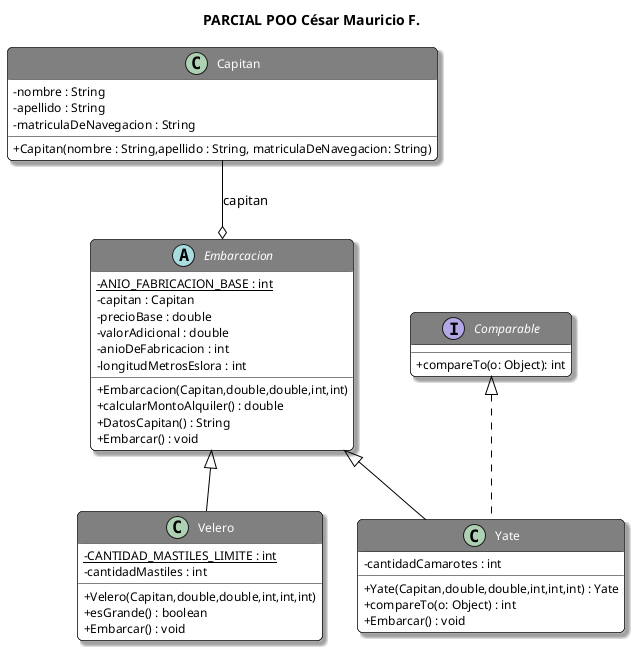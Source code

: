 @startuml



'___________STYLES___________
title **PARCIAL POO César Mauricio F.**
skinparam classAttributeIconSize 0
skinparam backgroundColor White
skinparam RoundCorner 10
skinparam Shadowing true

skinparam class {
    ArrowColor Black
    BackgroundColor White
    HeaderBackgroundColor Gray
    BorderColor Black
    FontColor White
    FontSize 14
    AttributeFontSize 12
}

skinparam object{
    ArrowColor Black
    BackgroundColor White
    BorderColor Black
    FontColor Black
    FontSize 14
    AttributeFontSize 12
}

skinparam note {
    BackgroundColor LightYellow
    BorderColor Black
}

class Capitan {
- nombre : String
- apellido : String
- matriculaDeNavegacion : String
+ Capitan(nombre : String,apellido : String, matriculaDeNavegacion: String)
}

class Yate {
- cantidadCamarotes : int
+ Yate(Capitan,double,double,int,int,int) : Yate
+ compareTo(o: Object) : int
+ Embarcar() : void
}
class Velero {
- {static} CANTIDAD_MASTILES_LIMITE : int
- cantidadMastiles : int
+ Velero(Capitan,double,double,int,int,int)
+ esGrande() : boolean
+ Embarcar() : void
}
abstract class Embarcacion {
- {static} ANIO_FABRICACION_BASE : int
- capitan : Capitan
- precioBase : double
- valorAdicional : double
- anioDeFabricacion : int
- longitudMetrosEslora : int
+ Embarcacion(Capitan,double,double,int,int)
+ calcularMontoAlquiler() : double
+ DatosCapitan() : String
+ Embarcar() : void
}

interface Comparable{
+ compareTo(o: Object): int
}

Capitan --o Embarcacion: capitan
Comparable <|.. Yate
Embarcacion <|-- Yate
Embarcacion <|-- Velero
@enduml